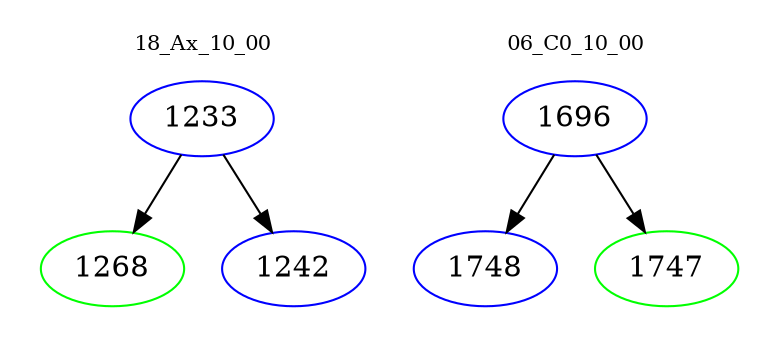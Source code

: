 digraph{
subgraph cluster_0 {
color = white
label = "18_Ax_10_00";
fontsize=10;
T0_1233 [label="1233", color="blue"]
T0_1233 -> T0_1268 [color="black"]
T0_1268 [label="1268", color="green"]
T0_1233 -> T0_1242 [color="black"]
T0_1242 [label="1242", color="blue"]
}
subgraph cluster_1 {
color = white
label = "06_C0_10_00";
fontsize=10;
T1_1696 [label="1696", color="blue"]
T1_1696 -> T1_1748 [color="black"]
T1_1748 [label="1748", color="blue"]
T1_1696 -> T1_1747 [color="black"]
T1_1747 [label="1747", color="green"]
}
}
